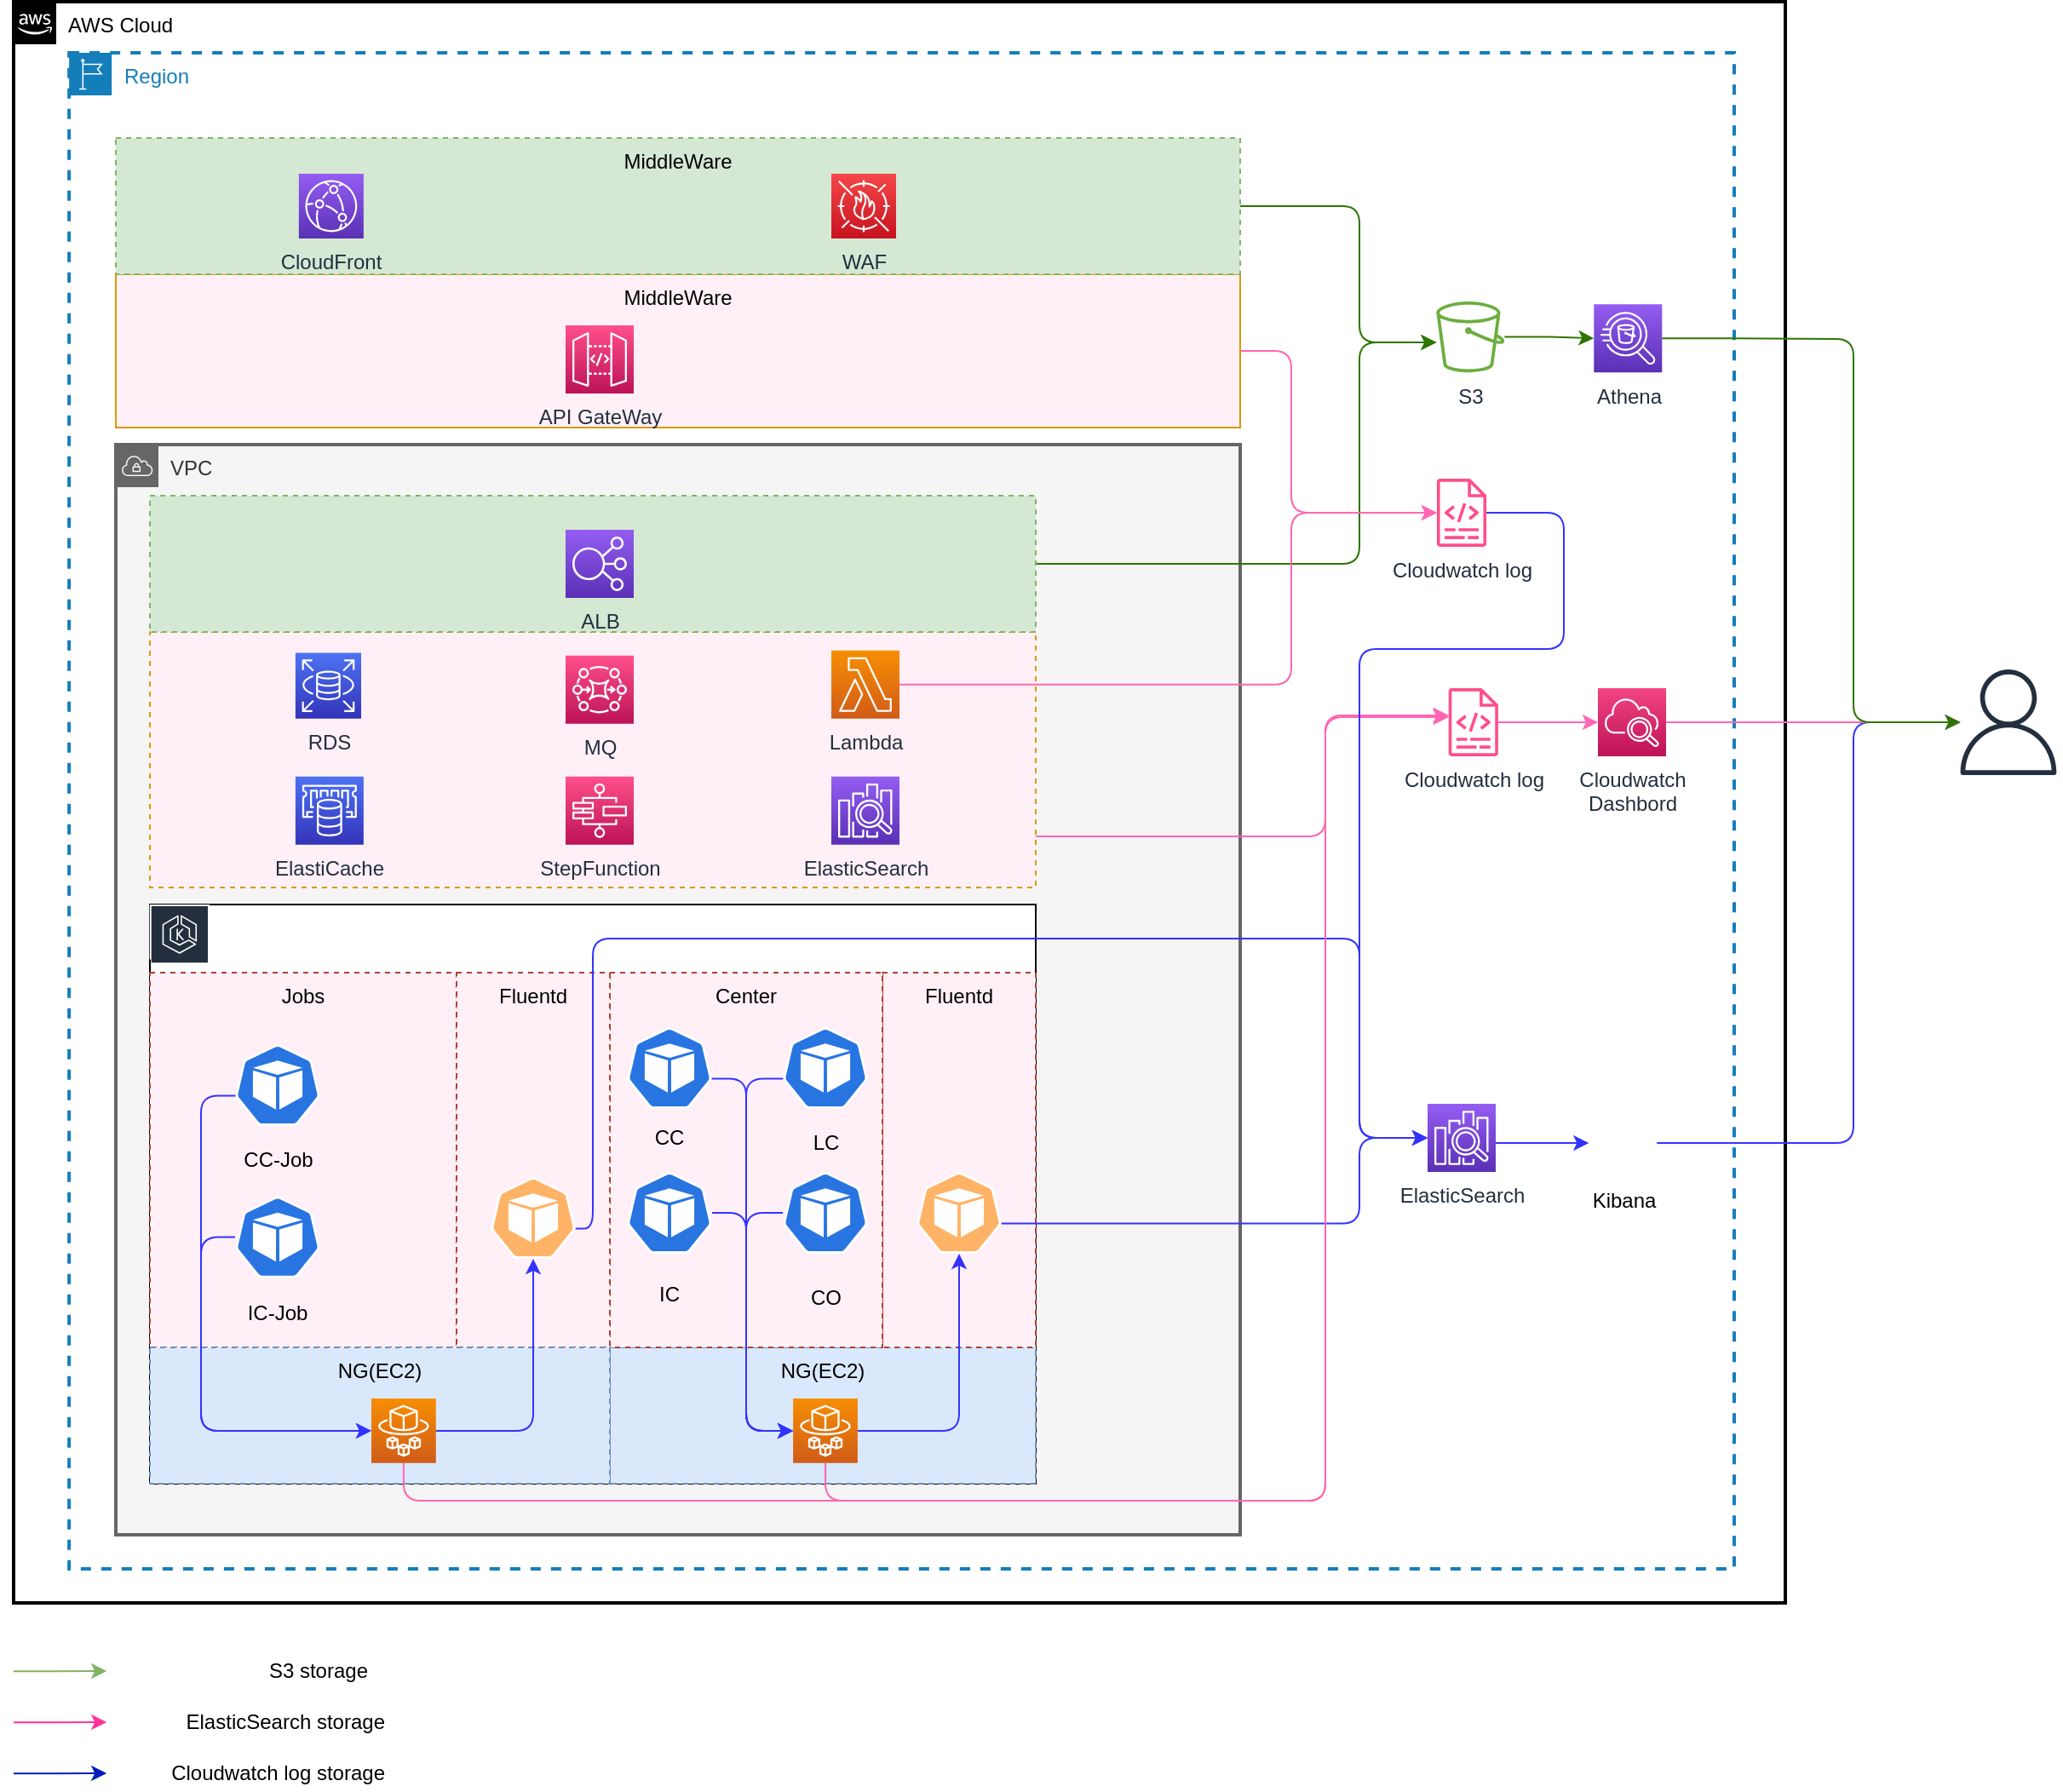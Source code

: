 <mxfile version="15.3.0" type="github">
  <diagram id="JrnqUwHhGGC6w4v_QgO1" name="Page-1">
    <mxGraphModel dx="946" dy="504" grid="1" gridSize="10" guides="1" tooltips="1" connect="1" arrows="1" fold="1" page="1" pageScale="1" pageWidth="827" pageHeight="1169" background="none" math="0" shadow="0">
      <root>
        <mxCell id="0" />
        <mxCell id="1" parent="0" />
        <mxCell id="oeIwhElIJajcfcrf5PPU-1" value="AWS Cloud" style="points=[[0,0],[0.25,0],[0.5,0],[0.75,0],[1,0],[1,0.25],[1,0.5],[1,0.75],[1,1],[0.75,1],[0.5,1],[0.25,1],[0,1],[0,0.75],[0,0.5],[0,0.25]];outlineConnect=0;html=1;whiteSpace=wrap;fontSize=12;fontStyle=0;shape=mxgraph.aws4.group;grIcon=mxgraph.aws4.group_aws_cloud_alt;verticalAlign=top;align=left;spacingLeft=30;dashed=0;strokeWidth=2;" parent="1" vertex="1">
          <mxGeometry x="270" y="180" width="1040" height="940" as="geometry" />
        </mxCell>
        <mxCell id="oeIwhElIJajcfcrf5PPU-91" value="Region" style="points=[[0,0],[0.25,0],[0.5,0],[0.75,0],[1,0],[1,0.25],[1,0.5],[1,0.75],[1,1],[0.75,1],[0.5,1],[0.25,1],[0,1],[0,0.75],[0,0.5],[0,0.25]];outlineConnect=0;gradientColor=none;html=1;whiteSpace=wrap;fontSize=12;fontStyle=0;shape=mxgraph.aws4.group;grIcon=mxgraph.aws4.group_region;strokeColor=#147EBA;fillColor=none;verticalAlign=top;align=left;spacingLeft=30;fontColor=#147EBA;strokeWidth=2;dashed=1;" parent="1" vertex="1">
          <mxGeometry x="302.57" y="210" width="977.43" height="890" as="geometry" />
        </mxCell>
        <mxCell id="oeIwhElIJajcfcrf5PPU-107" style="edgeStyle=orthogonalEdgeStyle;rounded=1;orthogonalLoop=1;jettySize=auto;html=1;fillColor=#0050ef;strokeColor=#FF66B3;" parent="1" source="oeIwhElIJajcfcrf5PPU-88" target="iT6LAY8kROmjbpBCxnWO-1" edge="1">
          <mxGeometry relative="1" as="geometry">
            <Array as="points">
              <mxPoint x="1020" y="385" />
              <mxPoint x="1020" y="480" />
            </Array>
          </mxGeometry>
        </mxCell>
        <mxCell id="oeIwhElIJajcfcrf5PPU-88" value="MiddleWare" style="verticalAlign=top;fontStyle=0;strokeColor=#d79b00;fillColor=#FFF0F7;" parent="1" vertex="1">
          <mxGeometry x="330" y="340" width="660" height="90" as="geometry" />
        </mxCell>
        <mxCell id="oeIwhElIJajcfcrf5PPU-87" style="edgeStyle=orthogonalEdgeStyle;rounded=1;orthogonalLoop=1;jettySize=auto;html=1;strokeColor=#2D7600;fillColor=#60a917;exitX=1;exitY=0.5;exitDx=0;exitDy=0;" parent="1" source="oeIwhElIJajcfcrf5PPU-86" target="oeIwhElIJajcfcrf5PPU-9" edge="1">
          <mxGeometry relative="1" as="geometry">
            <mxPoint x="1100" y="380" as="targetPoint" />
            <Array as="points">
              <mxPoint x="1060" y="300" />
              <mxPoint x="1060" y="380" />
            </Array>
          </mxGeometry>
        </mxCell>
        <mxCell id="oeIwhElIJajcfcrf5PPU-86" value="MiddleWare" style="fillColor=#d5e8d4;strokeColor=#82b366;dashed=1;verticalAlign=top;fontStyle=0;" parent="1" vertex="1">
          <mxGeometry x="330" y="260" width="660" height="80" as="geometry" />
        </mxCell>
        <mxCell id="oeIwhElIJajcfcrf5PPU-13" value="VPC" style="points=[[0,0],[0.25,0],[0.5,0],[0.75,0],[1,0],[1,0.25],[1,0.5],[1,0.75],[1,1],[0.75,1],[0.5,1],[0.25,1],[0,1],[0,0.75],[0,0.5],[0,0.25]];outlineConnect=0;html=1;whiteSpace=wrap;fontSize=12;fontStyle=0;shape=mxgraph.aws4.group;grIcon=mxgraph.aws4.group_vpc;strokeColor=#666666;fillColor=#f5f5f5;verticalAlign=top;align=left;spacingLeft=30;fontColor=#333333;strokeWidth=2;" parent="1" vertex="1">
          <mxGeometry x="330" y="440" width="660" height="640" as="geometry" />
        </mxCell>
        <mxCell id="oeIwhElIJajcfcrf5PPU-54" style="edgeStyle=orthogonalEdgeStyle;rounded=1;orthogonalLoop=1;jettySize=auto;html=1;fillColor=#0050ef;strokeColor=#FF66B3;" parent="1" source="oeIwhElIJajcfcrf5PPU-52" target="oeIwhElIJajcfcrf5PPU-10" edge="1">
          <mxGeometry relative="1" as="geometry">
            <Array as="points">
              <mxPoint x="1040" y="670" />
              <mxPoint x="1040" y="599" />
            </Array>
          </mxGeometry>
        </mxCell>
        <mxCell id="oeIwhElIJajcfcrf5PPU-52" value="" style="strokeColor=#d79b00;dashed=1;verticalAlign=top;fontStyle=0;fillColor=#FFF0F7;" parent="1" vertex="1">
          <mxGeometry x="350" y="550" width="520" height="150" as="geometry" />
        </mxCell>
        <mxCell id="oeIwhElIJajcfcrf5PPU-53" style="edgeStyle=orthogonalEdgeStyle;rounded=1;orthogonalLoop=1;jettySize=auto;html=1;exitX=1;exitY=0.5;exitDx=0;exitDy=0;strokeColor=#2D7600;fillColor=#60a917;" parent="1" source="oeIwhElIJajcfcrf5PPU-15" target="oeIwhElIJajcfcrf5PPU-9" edge="1">
          <mxGeometry relative="1" as="geometry">
            <mxPoint x="1050" y="370" as="targetPoint" />
            <Array as="points">
              <mxPoint x="1060" y="510" />
              <mxPoint x="1060" y="380" />
            </Array>
          </mxGeometry>
        </mxCell>
        <mxCell id="oeIwhElIJajcfcrf5PPU-15" value="" style="fillColor=#d5e8d4;strokeColor=#82b366;dashed=1;verticalAlign=top;fontStyle=0;" parent="1" vertex="1">
          <mxGeometry x="350" y="470" width="520" height="80" as="geometry" />
        </mxCell>
        <mxCell id="oeIwhElIJajcfcrf5PPU-4" value="" style="verticalAlign=top;fontStyle=0;" parent="1" vertex="1">
          <mxGeometry x="350" y="710" width="520" height="340" as="geometry" />
        </mxCell>
        <mxCell id="ypVvsSvRddGYxNXuuePC-1" value="Jobs" style="strokeColor=#ae4132;dashed=1;verticalAlign=top;fontStyle=0;fillColor=#FFF0F7;" parent="1" vertex="1">
          <mxGeometry x="350" y="750" width="180" height="220" as="geometry" />
        </mxCell>
        <mxCell id="oeIwhElIJajcfcrf5PPU-24" value="NG(EC2)" style="fillColor=#dae8fc;strokeColor=#6c8ebf;dashed=1;verticalAlign=top;fontStyle=0;" parent="1" vertex="1">
          <mxGeometry x="620" y="970" width="250" height="80" as="geometry" />
        </mxCell>
        <mxCell id="oeIwhElIJajcfcrf5PPU-27" value="Fluentd" style="strokeColor=#ae4132;dashed=1;verticalAlign=top;fontStyle=0;fillColor=#FFF0F7;" parent="1" vertex="1">
          <mxGeometry x="780" y="750" width="90" height="220" as="geometry" />
        </mxCell>
        <mxCell id="oeIwhElIJajcfcrf5PPU-26" value="Center" style="strokeColor=#ae4132;dashed=1;verticalAlign=top;fontStyle=0;fillColor=#FFF0F7;" parent="1" vertex="1">
          <mxGeometry x="620" y="750" width="160" height="220" as="geometry" />
        </mxCell>
        <mxCell id="oeIwhElIJajcfcrf5PPU-72" style="edgeStyle=orthogonalEdgeStyle;rounded=0;orthogonalLoop=1;jettySize=auto;html=1;strokeColor=#2D7600;fillColor=#60a917;" parent="1" source="oeIwhElIJajcfcrf5PPU-9" target="oeIwhElIJajcfcrf5PPU-70" edge="1">
          <mxGeometry relative="1" as="geometry" />
        </mxCell>
        <mxCell id="oeIwhElIJajcfcrf5PPU-9" value="S3" style="outlineConnect=0;fontColor=#232F3E;gradientColor=none;fillColor=#6CAE3E;strokeColor=none;dashed=0;verticalLabelPosition=bottom;verticalAlign=top;align=center;html=1;fontSize=12;fontStyle=0;aspect=fixed;pointerEvents=1;shape=mxgraph.aws4.bucket;" parent="1" vertex="1">
          <mxGeometry x="1105.18" y="356" width="40" height="41.6" as="geometry" />
        </mxCell>
        <mxCell id="oeIwhElIJajcfcrf5PPU-73" style="edgeStyle=orthogonalEdgeStyle;rounded=0;orthogonalLoop=1;jettySize=auto;html=1;entryX=0;entryY=0.5;entryDx=0;entryDy=0;entryPerimeter=0;fillColor=#0050ef;strokeColor=#FF66B3;" parent="1" source="oeIwhElIJajcfcrf5PPU-10" target="oeIwhElIJajcfcrf5PPU-69" edge="1">
          <mxGeometry relative="1" as="geometry" />
        </mxCell>
        <mxCell id="oeIwhElIJajcfcrf5PPU-10" value="Cloudwatch log" style="outlineConnect=0;fontColor=#232F3E;gradientColor=none;fillColor=#FF4F8B;strokeColor=none;dashed=0;verticalLabelPosition=bottom;verticalAlign=top;align=center;html=1;fontSize=12;fontStyle=0;aspect=fixed;pointerEvents=1;shape=mxgraph.aws4.logs;" parent="1" vertex="1">
          <mxGeometry x="1100" y="583" width="53.8" height="40" as="geometry" />
        </mxCell>
        <mxCell id="oeIwhElIJajcfcrf5PPU-74" style="edgeStyle=orthogonalEdgeStyle;rounded=1;orthogonalLoop=1;jettySize=auto;html=1;entryX=0;entryY=0.5;entryDx=0;entryDy=0;strokeColor=#3333FF;" parent="1" source="oeIwhElIJajcfcrf5PPU-97" target="oeIwhElIJajcfcrf5PPU-68" edge="1">
          <mxGeometry relative="1" as="geometry">
            <mxPoint x="1133.33" y="850" as="sourcePoint" />
            <Array as="points">
              <mxPoint x="1160" y="850" />
              <mxPoint x="1160" y="850" />
            </Array>
          </mxGeometry>
        </mxCell>
        <mxCell id="oeIwhElIJajcfcrf5PPU-14" value="RDS" style="points=[[0,0,0],[0.25,0,0],[0.5,0,0],[0.75,0,0],[1,0,0],[0,1,0],[0.25,1,0],[0.5,1,0],[0.75,1,0],[1,1,0],[0,0.25,0],[0,0.5,0],[0,0.75,0],[1,0.25,0],[1,0.5,0],[1,0.75,0]];outlineConnect=0;fontColor=#232F3E;gradientColor=#4D72F3;gradientDirection=north;fillColor=#3334B9;strokeColor=#ffffff;dashed=0;verticalLabelPosition=bottom;verticalAlign=top;align=center;html=1;fontSize=12;fontStyle=0;aspect=fixed;shape=mxgraph.aws4.resourceIcon;resIcon=mxgraph.aws4.rds;" parent="1" vertex="1">
          <mxGeometry x="435.43" y="562.28" width="38.57" height="38.57" as="geometry" />
        </mxCell>
        <mxCell id="oeIwhElIJajcfcrf5PPU-17" value="MQ" style="points=[[0,0,0],[0.25,0,0],[0.5,0,0],[0.75,0,0],[1,0,0],[0,1,0],[0.25,1,0],[0.5,1,0],[0.75,1,0],[1,1,0],[0,0.25,0],[0,0.5,0],[0,0.75,0],[1,0.25,0],[1,0.5,0],[1,0.75,0]];outlineConnect=0;fontColor=#232F3E;gradientColor=#FF4F8B;gradientDirection=north;fillColor=#BC1356;strokeColor=#ffffff;dashed=0;verticalLabelPosition=bottom;verticalAlign=top;align=center;html=1;fontSize=12;fontStyle=0;shape=mxgraph.aws4.resourceIcon;resIcon=mxgraph.aws4.mq;aspect=fixed;" parent="1" vertex="1">
          <mxGeometry x="594" y="563.85" width="40" height="40" as="geometry" />
        </mxCell>
        <mxCell id="oeIwhElIJajcfcrf5PPU-18" value="StepFunction" style="points=[[0,0,0],[0.25,0,0],[0.5,0,0],[0.75,0,0],[1,0,0],[0,1,0],[0.25,1,0],[0.5,1,0],[0.75,1,0],[1,1,0],[0,0.25,0],[0,0.5,0],[0,0.75,0],[1,0.25,0],[1,0.5,0],[1,0.75,0]];outlineConnect=0;fontColor=#232F3E;gradientColor=#FF4F8B;gradientDirection=north;fillColor=#BC1356;strokeColor=#ffffff;dashed=0;verticalLabelPosition=bottom;verticalAlign=top;align=center;html=1;fontSize=12;fontStyle=0;aspect=fixed;shape=mxgraph.aws4.resourceIcon;resIcon=mxgraph.aws4.step_functions;" parent="1" vertex="1">
          <mxGeometry x="594" y="634.85" width="40" height="40" as="geometry" />
        </mxCell>
        <mxCell id="oeIwhElIJajcfcrf5PPU-20" value="CloudFront" style="points=[[0,0,0],[0.25,0,0],[0.5,0,0],[0.75,0,0],[1,0,0],[0,1,0],[0.25,1,0],[0.5,1,0],[0.75,1,0],[1,1,0],[0,0.25,0],[0,0.5,0],[0,0.75,0],[1,0.25,0],[1,0.5,0],[1,0.75,0]];outlineConnect=0;fontColor=#232F3E;gradientColor=#945DF2;gradientDirection=north;fillColor=#5A30B5;strokeColor=#ffffff;dashed=0;verticalLabelPosition=bottom;verticalAlign=top;align=center;html=1;fontSize=12;fontStyle=0;aspect=fixed;shape=mxgraph.aws4.resourceIcon;resIcon=mxgraph.aws4.cloudfront;" parent="1" vertex="1">
          <mxGeometry x="437.43" y="281" width="38" height="38" as="geometry" />
        </mxCell>
        <mxCell id="oeIwhElIJajcfcrf5PPU-21" value="ALB" style="points=[[0,0,0],[0.25,0,0],[0.5,0,0],[0.75,0,0],[1,0,0],[0,1,0],[0.25,1,0],[0.5,1,0],[0.75,1,0],[1,1,0],[0,0.25,0],[0,0.5,0],[0,0.75,0],[1,0.25,0],[1,0.5,0],[1,0.75,0]];outlineConnect=0;fontColor=#232F3E;gradientColor=#945DF2;gradientDirection=north;fillColor=#5A30B5;strokeColor=#ffffff;dashed=0;verticalLabelPosition=bottom;verticalAlign=top;align=center;html=1;fontSize=12;fontStyle=0;aspect=fixed;shape=mxgraph.aws4.resourceIcon;resIcon=mxgraph.aws4.elastic_load_balancing;" parent="1" vertex="1">
          <mxGeometry x="594" y="490" width="40" height="40" as="geometry" />
        </mxCell>
        <mxCell id="oeIwhElIJajcfcrf5PPU-5" value="" style="outlineConnect=0;fontColor=#232F3E;gradientColor=none;strokeColor=#ffffff;fillColor=#232F3E;dashed=0;verticalLabelPosition=middle;verticalAlign=bottom;align=center;html=1;whiteSpace=wrap;fontSize=10;fontStyle=1;spacing=3;shape=mxgraph.aws4.productIcon;prIcon=mxgraph.aws4.eks;" parent="1" vertex="1">
          <mxGeometry x="349.86" y="710" width="35.143" height="32.308" as="geometry" />
        </mxCell>
        <mxCell id="oeIwhElIJajcfcrf5PPU-35" style="edgeStyle=orthogonalEdgeStyle;rounded=1;orthogonalLoop=1;jettySize=auto;html=1;entryX=0.5;entryY=1;entryDx=0;entryDy=0;entryPerimeter=0;exitX=1;exitY=0.5;exitDx=0;exitDy=0;exitPerimeter=0;strokeColor=#3333FF;" parent="1" source="oeIwhElIJajcfcrf5PPU-7" target="oeIwhElIJajcfcrf5PPU-25" edge="1">
          <mxGeometry relative="1" as="geometry">
            <mxPoint x="800" y="830" as="targetPoint" />
            <Array as="points">
              <mxPoint x="825" y="1019" />
            </Array>
            <mxPoint x="810" y="970" as="sourcePoint" />
          </mxGeometry>
        </mxCell>
        <mxCell id="oeIwhElIJajcfcrf5PPU-63" style="edgeStyle=orthogonalEdgeStyle;rounded=1;orthogonalLoop=1;jettySize=auto;html=1;fillColor=#0050ef;strokeColor=#FF66B3;" parent="1" source="oeIwhElIJajcfcrf5PPU-7" target="oeIwhElIJajcfcrf5PPU-10" edge="1">
          <mxGeometry relative="1" as="geometry">
            <Array as="points">
              <mxPoint x="747" y="1060" />
              <mxPoint x="1040" y="1060" />
              <mxPoint x="1040" y="599" />
            </Array>
          </mxGeometry>
        </mxCell>
        <mxCell id="oeIwhElIJajcfcrf5PPU-7" value="" style="points=[[0,0,0],[0.25,0,0],[0.5,0,0],[0.75,0,0],[1,0,0],[0,1,0],[0.25,1,0],[0.5,1,0],[0.75,1,0],[1,1,0],[0,0.25,0],[0,0.5,0],[0,0.75,0],[1,0.25,0],[1,0.5,0],[1,0.75,0]];outlineConnect=0;fontColor=#232F3E;gradientColor=#F78E04;gradientDirection=north;fillColor=#D05C17;strokeColor=#ffffff;dashed=0;verticalLabelPosition=bottom;verticalAlign=top;align=center;html=1;fontSize=12;fontStyle=0;aspect=fixed;shape=mxgraph.aws4.resourceIcon;resIcon=mxgraph.aws4.fargate;" parent="1" vertex="1">
          <mxGeometry x="727.56" y="1000" width="37.9" height="37.9" as="geometry" />
        </mxCell>
        <mxCell id="oeIwhElIJajcfcrf5PPU-37" style="edgeStyle=orthogonalEdgeStyle;rounded=1;orthogonalLoop=1;jettySize=auto;html=1;strokeColor=#3333FF;exitX=0.995;exitY=0.63;exitDx=0;exitDy=0;exitPerimeter=0;entryX=0;entryY=0.5;entryDx=0;entryDy=0;entryPerimeter=0;" parent="1" source="oeIwhElIJajcfcrf5PPU-25" target="oeIwhElIJajcfcrf5PPU-97" edge="1">
          <mxGeometry relative="1" as="geometry">
            <mxPoint x="1060" y="850" as="targetPoint" />
            <Array as="points">
              <mxPoint x="1060" y="897" />
              <mxPoint x="1060" y="847" />
            </Array>
          </mxGeometry>
        </mxCell>
        <mxCell id="oeIwhElIJajcfcrf5PPU-25" value="" style="html=1;dashed=0;whitespace=wrap;strokeColor=#ffffff;points=[[0.005,0.63,0],[0.1,0.2,0],[0.9,0.2,0],[0.5,0,0],[0.995,0.63,0],[0.72,0.99,0],[0.5,1,0],[0.28,0.99,0]];shape=mxgraph.kubernetes.icon;prIcon=pod;fillColor=#FFB366;" parent="1" vertex="1">
          <mxGeometry x="800" y="867" width="50" height="48" as="geometry" />
        </mxCell>
        <mxCell id="oeIwhElIJajcfcrf5PPU-31" style="edgeStyle=orthogonalEdgeStyle;rounded=1;orthogonalLoop=1;jettySize=auto;html=1;entryX=0;entryY=0.5;entryDx=0;entryDy=0;entryPerimeter=0;strokeColor=#3333FF;exitX=0.995;exitY=0.63;exitDx=0;exitDy=0;exitPerimeter=0;" parent="1" source="oeIwhElIJajcfcrf5PPU-28" target="oeIwhElIJajcfcrf5PPU-7" edge="1">
          <mxGeometry relative="1" as="geometry">
            <Array as="points">
              <mxPoint x="700" y="812" />
              <mxPoint x="700" y="1019" />
            </Array>
          </mxGeometry>
        </mxCell>
        <mxCell id="oeIwhElIJajcfcrf5PPU-28" value="" style="html=1;dashed=0;whitespace=wrap;fillColor=#2875E2;strokeColor=#ffffff;points=[[0.005,0.63,0],[0.1,0.2,0],[0.9,0.2,0],[0.5,0,0],[0.995,0.63,0],[0.72,0.99,0],[0.5,1,0],[0.28,0.99,0]];shape=mxgraph.kubernetes.icon;prIcon=pod" parent="1" vertex="1">
          <mxGeometry x="630" y="782" width="50" height="48" as="geometry" />
        </mxCell>
        <mxCell id="oeIwhElIJajcfcrf5PPU-61" value="API GateWay" style="points=[[0,0,0],[0.25,0,0],[0.5,0,0],[0.75,0,0],[1,0,0],[0,1,0],[0.25,1,0],[0.5,1,0],[0.75,1,0],[1,1,0],[0,0.25,0],[0,0.5,0],[0,0.75,0],[1,0.25,0],[1,0.5,0],[1,0.75,0]];outlineConnect=0;fontColor=#232F3E;gradientColor=#FF4F8B;gradientDirection=north;fillColor=#BC1356;strokeColor=#ffffff;dashed=0;verticalLabelPosition=bottom;verticalAlign=top;align=center;html=1;fontSize=12;fontStyle=0;aspect=fixed;shape=mxgraph.aws4.resourceIcon;resIcon=mxgraph.aws4.api_gateway;" parent="1" vertex="1">
          <mxGeometry x="594" y="370" width="40" height="40" as="geometry" />
        </mxCell>
        <mxCell id="oeIwhElIJajcfcrf5PPU-65" value="WAF" style="points=[[0,0,0],[0.25,0,0],[0.5,0,0],[0.75,0,0],[1,0,0],[0,1,0],[0.25,1,0],[0.5,1,0],[0.75,1,0],[1,1,0],[0,0.25,0],[0,0.5,0],[0,0.75,0],[1,0.25,0],[1,0.5,0],[1,0.75,0]];outlineConnect=0;fontColor=#232F3E;gradientColor=#F54749;gradientDirection=north;fillColor=#C7131F;strokeColor=#ffffff;dashed=0;verticalLabelPosition=bottom;verticalAlign=top;align=center;html=1;fontSize=12;fontStyle=0;aspect=fixed;shape=mxgraph.aws4.resourceIcon;resIcon=mxgraph.aws4.waf;" parent="1" vertex="1">
          <mxGeometry x="750.0" y="281" width="38" height="38" as="geometry" />
        </mxCell>
        <mxCell id="oeIwhElIJajcfcrf5PPU-79" style="edgeStyle=orthogonalEdgeStyle;rounded=1;orthogonalLoop=1;jettySize=auto;html=1;strokeColor=#3333FF;" parent="1" source="oeIwhElIJajcfcrf5PPU-68" target="oeIwhElIJajcfcrf5PPU-75" edge="1">
          <mxGeometry relative="1" as="geometry">
            <Array as="points">
              <mxPoint x="1350" y="850" />
              <mxPoint x="1350" y="603" />
            </Array>
          </mxGeometry>
        </mxCell>
        <mxCell id="oeIwhElIJajcfcrf5PPU-68" value="Kibana" style="shape=image;html=1;verticalAlign=top;verticalLabelPosition=bottom;labelBackgroundColor=#ffffff;imageAspect=0;aspect=fixed;image=https://cdn4.iconfinder.com/data/icons/logos-brands-5/24/kibana-128.png;fillColor=#FFB366;" parent="1" vertex="1">
          <mxGeometry x="1194.64" y="830" width="40" height="40" as="geometry" />
        </mxCell>
        <mxCell id="oeIwhElIJajcfcrf5PPU-78" style="edgeStyle=orthogonalEdgeStyle;orthogonalLoop=1;jettySize=auto;html=1;rounded=1;fillColor=#f8cecc;strokeColor=#FF66B3;" parent="1" source="oeIwhElIJajcfcrf5PPU-69" target="oeIwhElIJajcfcrf5PPU-75" edge="1">
          <mxGeometry relative="1" as="geometry" />
        </mxCell>
        <mxCell id="oeIwhElIJajcfcrf5PPU-69" value="Cloudwatch&lt;br&gt;Dashbord" style="points=[[0,0,0],[0.25,0,0],[0.5,0,0],[0.75,0,0],[1,0,0],[0,1,0],[0.25,1,0],[0.5,1,0],[0.75,1,0],[1,1,0],[0,0.25,0],[0,0.5,0],[0,0.75,0],[1,0.25,0],[1,0.5,0],[1,0.75,0]];points=[[0,0,0],[0.25,0,0],[0.5,0,0],[0.75,0,0],[1,0,0],[0,1,0],[0.25,1,0],[0.5,1,0],[0.75,1,0],[1,1,0],[0,0.25,0],[0,0.5,0],[0,0.75,0],[1,0.25,0],[1,0.5,0],[1,0.75,0]];outlineConnect=0;fontColor=#232F3E;gradientColor=#F34482;gradientDirection=north;fillColor=#BC1356;strokeColor=#ffffff;dashed=0;verticalLabelPosition=bottom;verticalAlign=top;align=center;html=1;fontSize=12;fontStyle=0;aspect=fixed;shape=mxgraph.aws4.resourceIcon;resIcon=mxgraph.aws4.cloudwatch_2;" parent="1" vertex="1">
          <mxGeometry x="1200" y="583" width="40" height="40" as="geometry" />
        </mxCell>
        <mxCell id="oeIwhElIJajcfcrf5PPU-77" style="edgeStyle=orthogonalEdgeStyle;rounded=1;orthogonalLoop=1;jettySize=auto;html=1;strokeColor=#2D7600;fillColor=#60a917;exitX=1;exitY=0.5;exitDx=0;exitDy=0;exitPerimeter=0;" parent="1" source="oeIwhElIJajcfcrf5PPU-70" target="oeIwhElIJajcfcrf5PPU-75" edge="1">
          <mxGeometry relative="1" as="geometry">
            <mxPoint x="1200" y="370" as="sourcePoint" />
            <Array as="points">
              <mxPoint x="1270" y="378" />
              <mxPoint x="1350" y="378" />
              <mxPoint x="1350" y="599" />
            </Array>
          </mxGeometry>
        </mxCell>
        <mxCell id="oeIwhElIJajcfcrf5PPU-70" value="Athena" style="points=[[0,0,0],[0.25,0,0],[0.5,0,0],[0.75,0,0],[1,0,0],[0,1,0],[0.25,1,0],[0.5,1,0],[0.75,1,0],[1,1,0],[0,0.25,0],[0,0.5,0],[0,0.75,0],[1,0.25,0],[1,0.5,0],[1,0.75,0]];outlineConnect=0;fontColor=#232F3E;gradientColor=#945DF2;gradientDirection=north;fillColor=#5A30B5;strokeColor=#ffffff;dashed=0;verticalLabelPosition=bottom;verticalAlign=top;align=center;html=1;fontSize=12;fontStyle=0;aspect=fixed;shape=mxgraph.aws4.resourceIcon;resIcon=mxgraph.aws4.athena;" parent="1" vertex="1">
          <mxGeometry x="1197.64" y="357.6" width="40" height="40" as="geometry" />
        </mxCell>
        <mxCell id="oeIwhElIJajcfcrf5PPU-75" value="" style="outlineConnect=0;fontColor=#232F3E;gradientColor=none;fillColor=#232F3E;strokeColor=none;dashed=0;verticalLabelPosition=bottom;verticalAlign=top;align=center;html=1;fontSize=12;fontStyle=0;aspect=fixed;pointerEvents=1;shape=mxgraph.aws4.user;" parent="1" vertex="1">
          <mxGeometry x="1410" y="572" width="62" height="62" as="geometry" />
        </mxCell>
        <mxCell id="iT6LAY8kROmjbpBCxnWO-2" style="edgeStyle=orthogonalEdgeStyle;rounded=1;orthogonalLoop=1;jettySize=auto;html=1;strokeColor=#FF66B3;fillColor=#0050ef;" edge="1" parent="1" source="oeIwhElIJajcfcrf5PPU-93" target="iT6LAY8kROmjbpBCxnWO-1">
          <mxGeometry relative="1" as="geometry">
            <Array as="points">
              <mxPoint x="1020" y="581" />
              <mxPoint x="1020" y="480" />
            </Array>
          </mxGeometry>
        </mxCell>
        <mxCell id="oeIwhElIJajcfcrf5PPU-93" value="Lambda" style="points=[[0,0,0],[0.25,0,0],[0.5,0,0],[0.75,0,0],[1,0,0],[0,1,0],[0.25,1,0],[0.5,1,0],[0.75,1,0],[1,1,0],[0,0.25,0],[0,0.5,0],[0,0.75,0],[1,0.25,0],[1,0.5,0],[1,0.75,0]];outlineConnect=0;fontColor=#232F3E;gradientColor=#F78E04;gradientDirection=north;fillColor=#D05C17;strokeColor=#ffffff;dashed=0;verticalLabelPosition=bottom;verticalAlign=top;align=center;html=1;fontSize=12;fontStyle=0;aspect=fixed;shape=mxgraph.aws4.resourceIcon;resIcon=mxgraph.aws4.lambda;" parent="1" vertex="1">
          <mxGeometry x="750" y="560.85" width="40" height="40" as="geometry" />
        </mxCell>
        <mxCell id="oeIwhElIJajcfcrf5PPU-94" value="ElasticSearch" style="points=[[0,0,0],[0.25,0,0],[0.5,0,0],[0.75,0,0],[1,0,0],[0,1,0],[0.25,1,0],[0.5,1,0],[0.75,1,0],[1,1,0],[0,0.25,0],[0,0.5,0],[0,0.75,0],[1,0.25,0],[1,0.5,0],[1,0.75,0]];outlineConnect=0;fontColor=#232F3E;gradientColor=#945DF2;gradientDirection=north;fillColor=#5A30B5;strokeColor=#ffffff;dashed=0;verticalLabelPosition=bottom;verticalAlign=top;align=center;html=1;fontSize=12;fontStyle=0;aspect=fixed;shape=mxgraph.aws4.resourceIcon;resIcon=mxgraph.aws4.elasticsearch_service;" parent="1" vertex="1">
          <mxGeometry x="750" y="634.85" width="40" height="40" as="geometry" />
        </mxCell>
        <mxCell id="oeIwhElIJajcfcrf5PPU-96" value="ElastiCache" style="points=[[0,0,0],[0.25,0,0],[0.5,0,0],[0.75,0,0],[1,0,0],[0,1,0],[0.25,1,0],[0.5,1,0],[0.75,1,0],[1,1,0],[0,0.25,0],[0,0.5,0],[0,0.75,0],[1,0.25,0],[1,0.5,0],[1,0.75,0]];outlineConnect=0;fontColor=#232F3E;gradientColor=#4D72F3;gradientDirection=north;fillColor=#3334B9;strokeColor=#ffffff;dashed=0;verticalLabelPosition=bottom;verticalAlign=top;align=center;html=1;fontSize=12;fontStyle=0;aspect=fixed;shape=mxgraph.aws4.resourceIcon;resIcon=mxgraph.aws4.elasticache;" parent="1" vertex="1">
          <mxGeometry x="435.43" y="634.85" width="40" height="40" as="geometry" />
        </mxCell>
        <mxCell id="oeIwhElIJajcfcrf5PPU-97" value="ElasticSearch" style="points=[[0,0,0],[0.25,0,0],[0.5,0,0],[0.75,0,0],[1,0,0],[0,1,0],[0.25,1,0],[0.5,1,0],[0.75,1,0],[1,1,0],[0,0.25,0],[0,0.5,0],[0,0.75,0],[1,0.25,0],[1,0.5,0],[1,0.75,0]];outlineConnect=0;fontColor=#232F3E;gradientColor=#945DF2;gradientDirection=north;fillColor=#5A30B5;strokeColor=#ffffff;dashed=0;verticalLabelPosition=bottom;verticalAlign=top;align=center;html=1;fontSize=12;fontStyle=0;aspect=fixed;shape=mxgraph.aws4.resourceIcon;resIcon=mxgraph.aws4.elasticsearch_service;" parent="1" vertex="1">
          <mxGeometry x="1100" y="827" width="40" height="40" as="geometry" />
        </mxCell>
        <mxCell id="oeIwhElIJajcfcrf5PPU-101" style="edgeStyle=orthogonalEdgeStyle;rounded=0;orthogonalLoop=1;jettySize=auto;html=1;entryX=0;entryY=0.5;entryDx=0;entryDy=0;entryPerimeter=0;strokeColor=#82b366;fillColor=#d5e8d4;" parent="1" edge="1">
          <mxGeometry relative="1" as="geometry">
            <mxPoint x="270" y="1160.1" as="sourcePoint" />
            <mxPoint x="324.6" y="1160" as="targetPoint" />
            <Array as="points">
              <mxPoint x="294.6" y="1160" />
              <mxPoint x="294.6" y="1160" />
            </Array>
          </mxGeometry>
        </mxCell>
        <mxCell id="oeIwhElIJajcfcrf5PPU-102" style="edgeStyle=orthogonalEdgeStyle;rounded=0;orthogonalLoop=1;jettySize=auto;html=1;entryX=0;entryY=0.5;entryDx=0;entryDy=0;entryPerimeter=0;fillColor=#d80073;strokeColor=#FF3399;" parent="1" edge="1">
          <mxGeometry relative="1" as="geometry">
            <mxPoint x="270" y="1190.1" as="sourcePoint" />
            <mxPoint x="324.6" y="1190" as="targetPoint" />
            <Array as="points">
              <mxPoint x="294.6" y="1190" />
              <mxPoint x="294.6" y="1190" />
            </Array>
          </mxGeometry>
        </mxCell>
        <mxCell id="oeIwhElIJajcfcrf5PPU-103" style="edgeStyle=orthogonalEdgeStyle;rounded=0;orthogonalLoop=1;jettySize=auto;html=1;entryX=0;entryY=0.5;entryDx=0;entryDy=0;entryPerimeter=0;strokeColor=#001DBC;fillColor=#0050ef;" parent="1" edge="1">
          <mxGeometry relative="1" as="geometry">
            <mxPoint x="270" y="1220.1" as="sourcePoint" />
            <mxPoint x="324.6" y="1220" as="targetPoint" />
            <Array as="points">
              <mxPoint x="294.6" y="1220" />
              <mxPoint x="294.6" y="1220" />
            </Array>
          </mxGeometry>
        </mxCell>
        <mxCell id="oeIwhElIJajcfcrf5PPU-104" value="S3 storage" style="text;html=1;strokeColor=none;fillColor=none;align=right;verticalAlign=middle;whiteSpace=wrap;rounded=0;" parent="1" vertex="1">
          <mxGeometry x="350" y="1150" width="130" height="20" as="geometry" />
        </mxCell>
        <mxCell id="oeIwhElIJajcfcrf5PPU-105" value="ElasticSearch storage" style="text;html=1;strokeColor=none;fillColor=none;align=right;verticalAlign=middle;whiteSpace=wrap;rounded=0;" parent="1" vertex="1">
          <mxGeometry x="350" y="1180" width="140" height="20" as="geometry" />
        </mxCell>
        <mxCell id="oeIwhElIJajcfcrf5PPU-106" value="Cloudwatch log storage" style="text;html=1;strokeColor=none;fillColor=none;align=right;verticalAlign=middle;whiteSpace=wrap;rounded=0;" parent="1" vertex="1">
          <mxGeometry x="350" y="1210" width="140" height="20" as="geometry" />
        </mxCell>
        <mxCell id="ypVvsSvRddGYxNXuuePC-27" style="edgeStyle=orthogonalEdgeStyle;rounded=1;orthogonalLoop=1;jettySize=auto;html=1;entryX=0;entryY=0.5;entryDx=0;entryDy=0;entryPerimeter=0;exitX=0.005;exitY=0.63;exitDx=0;exitDy=0;exitPerimeter=0;strokeColor=#3333FF;" parent="1" source="ypVvsSvRddGYxNXuuePC-24" target="oeIwhElIJajcfcrf5PPU-7" edge="1">
          <mxGeometry relative="1" as="geometry">
            <mxPoint x="722" y="818" as="sourcePoint" />
            <Array as="points">
              <mxPoint x="700" y="812" />
              <mxPoint x="700" y="1019" />
            </Array>
          </mxGeometry>
        </mxCell>
        <mxCell id="ypVvsSvRddGYxNXuuePC-24" value="" style="html=1;dashed=0;whitespace=wrap;fillColor=#2875E2;strokeColor=#ffffff;points=[[0.005,0.63,0],[0.1,0.2,0],[0.9,0.2,0],[0.5,0,0],[0.995,0.63,0],[0.72,0.99,0],[0.5,1,0],[0.28,0.99,0]];shape=mxgraph.kubernetes.icon;prIcon=pod" parent="1" vertex="1">
          <mxGeometry x="721.51" y="782" width="50" height="48" as="geometry" />
        </mxCell>
        <mxCell id="ypVvsSvRddGYxNXuuePC-28" style="edgeStyle=orthogonalEdgeStyle;rounded=1;orthogonalLoop=1;jettySize=auto;html=1;strokeColor=#3333FF;" parent="1" source="ypVvsSvRddGYxNXuuePC-25" target="oeIwhElIJajcfcrf5PPU-7" edge="1">
          <mxGeometry relative="1" as="geometry">
            <Array as="points">
              <mxPoint x="700" y="891" />
              <mxPoint x="700" y="1019" />
            </Array>
          </mxGeometry>
        </mxCell>
        <mxCell id="ypVvsSvRddGYxNXuuePC-25" value="" style="html=1;dashed=0;whitespace=wrap;fillColor=#2875E2;strokeColor=#ffffff;points=[[0.005,0.63,0],[0.1,0.2,0],[0.9,0.2,0],[0.5,0,0],[0.995,0.63,0],[0.72,0.99,0],[0.5,1,0],[0.28,0.99,0]];shape=mxgraph.kubernetes.icon;prIcon=pod" parent="1" vertex="1">
          <mxGeometry x="721.51" y="867" width="50" height="48" as="geometry" />
        </mxCell>
        <mxCell id="ypVvsSvRddGYxNXuuePC-29" style="edgeStyle=orthogonalEdgeStyle;rounded=1;orthogonalLoop=1;jettySize=auto;html=1;strokeColor=#3333FF;" parent="1" source="ypVvsSvRddGYxNXuuePC-26" target="oeIwhElIJajcfcrf5PPU-7" edge="1">
          <mxGeometry relative="1" as="geometry">
            <Array as="points">
              <mxPoint x="700" y="891" />
              <mxPoint x="700" y="1019" />
            </Array>
          </mxGeometry>
        </mxCell>
        <mxCell id="ypVvsSvRddGYxNXuuePC-26" value="" style="html=1;dashed=0;whitespace=wrap;fillColor=#2875E2;strokeColor=#ffffff;points=[[0.005,0.63,0],[0.1,0.2,0],[0.9,0.2,0],[0.5,0,0],[0.995,0.63,0],[0.72,0.99,0],[0.5,1,0],[0.28,0.99,0]];shape=mxgraph.kubernetes.icon;prIcon=pod" parent="1" vertex="1">
          <mxGeometry x="630" y="867" width="50" height="48" as="geometry" />
        </mxCell>
        <mxCell id="ypVvsSvRddGYxNXuuePC-30" value="CC" style="text;html=1;strokeColor=none;fillColor=none;align=center;verticalAlign=middle;whiteSpace=wrap;rounded=0;" parent="1" vertex="1">
          <mxGeometry x="635" y="837" width="40" height="20" as="geometry" />
        </mxCell>
        <mxCell id="ypVvsSvRddGYxNXuuePC-31" value="LC" style="text;html=1;strokeColor=none;fillColor=none;align=center;verticalAlign=middle;whiteSpace=wrap;rounded=0;" parent="1" vertex="1">
          <mxGeometry x="726.51" y="840" width="40" height="20" as="geometry" />
        </mxCell>
        <mxCell id="ypVvsSvRddGYxNXuuePC-32" value="IC" style="text;html=1;strokeColor=none;fillColor=none;align=center;verticalAlign=middle;whiteSpace=wrap;rounded=0;" parent="1" vertex="1">
          <mxGeometry x="635" y="929.27" width="40" height="20" as="geometry" />
        </mxCell>
        <mxCell id="ypVvsSvRddGYxNXuuePC-33" value="CO" style="text;html=1;strokeColor=none;fillColor=none;align=center;verticalAlign=middle;whiteSpace=wrap;rounded=0;" parent="1" vertex="1">
          <mxGeometry x="726.51" y="931.05" width="40" height="20" as="geometry" />
        </mxCell>
        <mxCell id="_JT-66ZN1zITnM5QxsLQ-3" value="" style="html=1;dashed=0;whitespace=wrap;fillColor=#2875E2;strokeColor=#ffffff;points=[[0.005,0.63,0],[0.1,0.2,0],[0.9,0.2,0],[0.5,0,0],[0.995,0.63,0],[0.72,0.99,0],[0.5,1,0],[0.28,0.99,0]];shape=mxgraph.kubernetes.icon;prIcon=pod" parent="1" vertex="1">
          <mxGeometry x="400" y="792" width="50" height="48" as="geometry" />
        </mxCell>
        <mxCell id="_JT-66ZN1zITnM5QxsLQ-4" value="" style="html=1;dashed=0;whitespace=wrap;fillColor=#2875E2;strokeColor=#ffffff;points=[[0.005,0.63,0],[0.1,0.2,0],[0.9,0.2,0],[0.5,0,0],[0.995,0.63,0],[0.72,0.99,0],[0.5,1,0],[0.28,0.99,0]];shape=mxgraph.kubernetes.icon;prIcon=pod" parent="1" vertex="1">
          <mxGeometry x="400" y="881.27" width="50" height="48" as="geometry" />
        </mxCell>
        <mxCell id="_JT-66ZN1zITnM5QxsLQ-5" value="CC-Job" style="text;html=1;strokeColor=none;fillColor=none;align=center;verticalAlign=middle;whiteSpace=wrap;rounded=0;" parent="1" vertex="1">
          <mxGeometry x="402.5" y="850" width="45" height="20" as="geometry" />
        </mxCell>
        <mxCell id="_JT-66ZN1zITnM5QxsLQ-6" value="IC-Job" style="text;html=1;strokeColor=none;fillColor=none;align=center;verticalAlign=middle;whiteSpace=wrap;rounded=0;" parent="1" vertex="1">
          <mxGeometry x="405" y="940" width="40" height="20" as="geometry" />
        </mxCell>
        <mxCell id="dtuYlPgNzGl7WWVeHhuZ-4" value="Fluentd" style="strokeColor=#ae4132;dashed=1;verticalAlign=top;fontStyle=0;fillColor=#FFF0F7;" parent="1" vertex="1">
          <mxGeometry x="530" y="750" width="90" height="220" as="geometry" />
        </mxCell>
        <mxCell id="dtuYlPgNzGl7WWVeHhuZ-11" style="edgeStyle=orthogonalEdgeStyle;rounded=1;orthogonalLoop=1;jettySize=auto;html=1;entryX=0;entryY=0.5;entryDx=0;entryDy=0;entryPerimeter=0;exitX=0.995;exitY=0.63;exitDx=0;exitDy=0;exitPerimeter=0;strokeColor=#3333FF;" parent="1" source="dtuYlPgNzGl7WWVeHhuZ-5" target="oeIwhElIJajcfcrf5PPU-97" edge="1">
          <mxGeometry relative="1" as="geometry">
            <Array as="points">
              <mxPoint x="610" y="900" />
              <mxPoint x="610" y="730" />
              <mxPoint x="1060" y="730" />
              <mxPoint x="1060" y="847" />
            </Array>
          </mxGeometry>
        </mxCell>
        <mxCell id="dtuYlPgNzGl7WWVeHhuZ-5" value="" style="html=1;dashed=0;whitespace=wrap;strokeColor=#ffffff;points=[[0.005,0.63,0],[0.1,0.2,0],[0.9,0.2,0],[0.5,0,0],[0.995,0.63,0],[0.72,0.99,0],[0.5,1,0],[0.28,0.99,0]];shape=mxgraph.kubernetes.icon;prIcon=pod;fillColor=#FFB366;" parent="1" vertex="1">
          <mxGeometry x="550" y="870" width="50" height="48" as="geometry" />
        </mxCell>
        <mxCell id="dtuYlPgNzGl7WWVeHhuZ-6" value="NG(EC2)" style="fillColor=#dae8fc;strokeColor=#6c8ebf;dashed=1;verticalAlign=top;fontStyle=0;" parent="1" vertex="1">
          <mxGeometry x="350" y="970" width="270" height="80" as="geometry" />
        </mxCell>
        <mxCell id="dtuYlPgNzGl7WWVeHhuZ-10" style="edgeStyle=orthogonalEdgeStyle;rounded=1;orthogonalLoop=1;jettySize=auto;html=1;entryX=0.5;entryY=1;entryDx=0;entryDy=0;entryPerimeter=0;strokeColor=#3333FF;" parent="1" source="dtuYlPgNzGl7WWVeHhuZ-7" target="dtuYlPgNzGl7WWVeHhuZ-5" edge="1">
          <mxGeometry relative="1" as="geometry" />
        </mxCell>
        <mxCell id="dtuYlPgNzGl7WWVeHhuZ-12" style="edgeStyle=orthogonalEdgeStyle;rounded=1;orthogonalLoop=1;jettySize=auto;html=1;strokeColor=#FF66B3;fillColor=#0050ef;" parent="1" source="dtuYlPgNzGl7WWVeHhuZ-7" target="oeIwhElIJajcfcrf5PPU-10" edge="1">
          <mxGeometry relative="1" as="geometry">
            <Array as="points">
              <mxPoint x="499" y="1060" />
              <mxPoint x="1040" y="1060" />
              <mxPoint x="1040" y="600" />
            </Array>
          </mxGeometry>
        </mxCell>
        <mxCell id="dtuYlPgNzGl7WWVeHhuZ-7" value="" style="points=[[0,0,0],[0.25,0,0],[0.5,0,0],[0.75,0,0],[1,0,0],[0,1,0],[0.25,1,0],[0.5,1,0],[0.75,1,0],[1,1,0],[0,0.25,0],[0,0.5,0],[0,0.75,0],[1,0.25,0],[1,0.5,0],[1,0.75,0]];outlineConnect=0;fontColor=#232F3E;gradientColor=#F78E04;gradientDirection=north;fillColor=#D05C17;strokeColor=#ffffff;dashed=0;verticalLabelPosition=bottom;verticalAlign=top;align=center;html=1;fontSize=12;fontStyle=0;aspect=fixed;shape=mxgraph.aws4.resourceIcon;resIcon=mxgraph.aws4.fargate;" parent="1" vertex="1">
          <mxGeometry x="480.0" y="1000" width="37.9" height="37.9" as="geometry" />
        </mxCell>
        <mxCell id="dtuYlPgNzGl7WWVeHhuZ-9" style="edgeStyle=orthogonalEdgeStyle;rounded=1;orthogonalLoop=1;jettySize=auto;html=1;entryX=0;entryY=0.5;entryDx=0;entryDy=0;entryPerimeter=0;strokeColor=#3333FF;" parent="1" source="_JT-66ZN1zITnM5QxsLQ-4" target="dtuYlPgNzGl7WWVeHhuZ-7" edge="1">
          <mxGeometry relative="1" as="geometry">
            <Array as="points">
              <mxPoint x="380" y="905" />
              <mxPoint x="380" y="1019" />
            </Array>
          </mxGeometry>
        </mxCell>
        <mxCell id="dtuYlPgNzGl7WWVeHhuZ-8" style="edgeStyle=orthogonalEdgeStyle;rounded=1;orthogonalLoop=1;jettySize=auto;html=1;entryX=0;entryY=0.5;entryDx=0;entryDy=0;entryPerimeter=0;exitX=0.005;exitY=0.63;exitDx=0;exitDy=0;exitPerimeter=0;strokeColor=#3333FF;" parent="1" source="_JT-66ZN1zITnM5QxsLQ-3" target="dtuYlPgNzGl7WWVeHhuZ-7" edge="1">
          <mxGeometry relative="1" as="geometry" />
        </mxCell>
        <mxCell id="iT6LAY8kROmjbpBCxnWO-3" style="edgeStyle=orthogonalEdgeStyle;rounded=1;orthogonalLoop=1;jettySize=auto;html=1;entryX=0;entryY=0.5;entryDx=0;entryDy=0;entryPerimeter=0;strokeColor=#3333FF;" edge="1" parent="1" source="iT6LAY8kROmjbpBCxnWO-1" target="oeIwhElIJajcfcrf5PPU-97">
          <mxGeometry relative="1" as="geometry">
            <Array as="points">
              <mxPoint x="1180" y="480" />
              <mxPoint x="1180" y="560" />
              <mxPoint x="1060" y="560" />
              <mxPoint x="1060" y="847" />
            </Array>
          </mxGeometry>
        </mxCell>
        <mxCell id="iT6LAY8kROmjbpBCxnWO-1" value="Cloudwatch log" style="outlineConnect=0;fontColor=#232F3E;gradientColor=none;fillColor=#FF4F8B;strokeColor=none;dashed=0;verticalLabelPosition=bottom;verticalAlign=top;align=center;html=1;fontSize=12;fontStyle=0;aspect=fixed;pointerEvents=1;shape=mxgraph.aws4.logs;" vertex="1" parent="1">
          <mxGeometry x="1093.1" y="460" width="53.8" height="40" as="geometry" />
        </mxCell>
      </root>
    </mxGraphModel>
  </diagram>
</mxfile>
